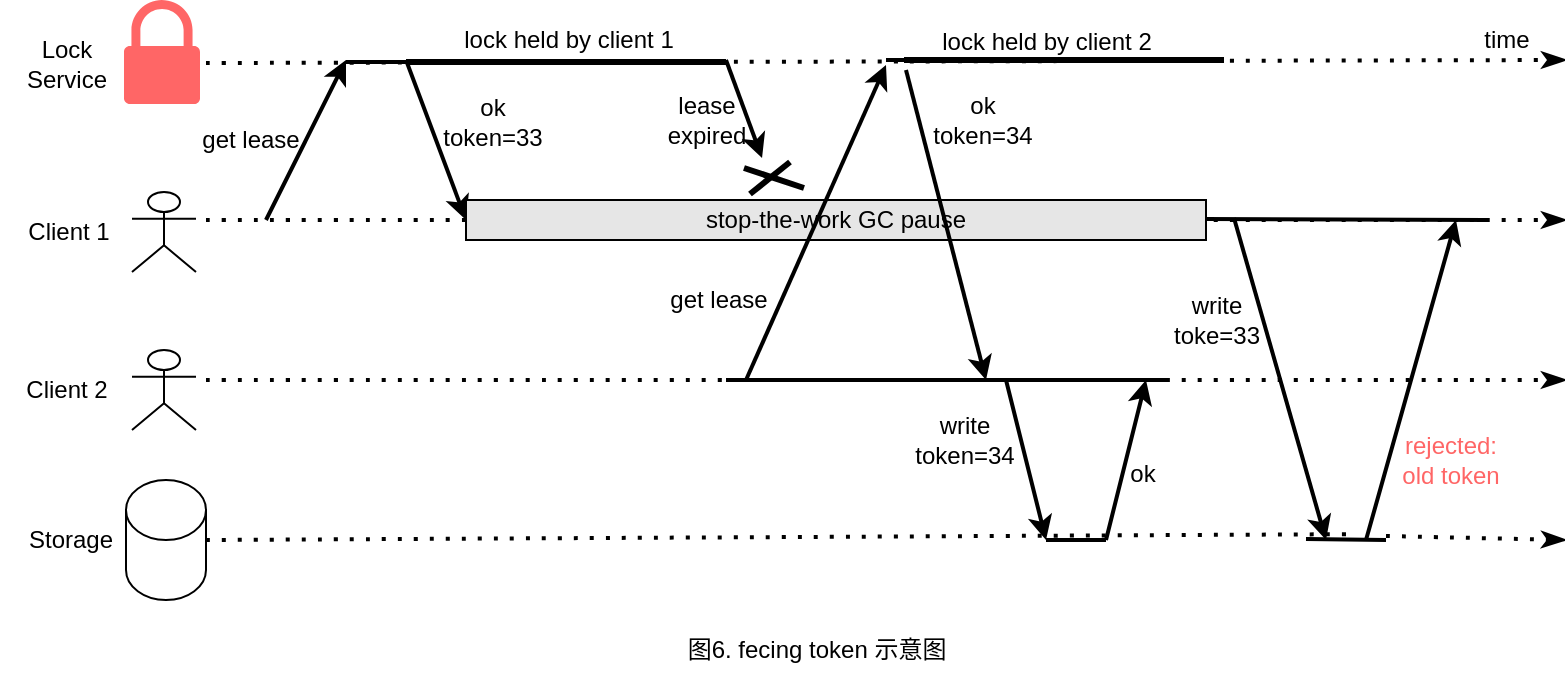 <mxfile version="20.3.0" type="device"><diagram id="o8_lsLgie8TS3_PSo5kY" name="第 1 页"><mxGraphModel dx="1426" dy="905" grid="1" gridSize="10" guides="1" tooltips="1" connect="1" arrows="1" fold="1" page="1" pageScale="1" pageWidth="827" pageHeight="1169" math="0" shadow="0"><root><mxCell id="0"/><mxCell id="1" parent="0"/><mxCell id="L7rlJZkWqznZlPNv6Xup-1" value="" style="endArrow=classicThin;dashed=1;html=1;dashPattern=1 3;strokeWidth=2;fontColor=#000000;curved=1;endFill=1;" parent="1" edge="1"><mxGeometry width="50" height="50" relative="1" as="geometry"><mxPoint x="120" y="321.5" as="sourcePoint"/><mxPoint x="800" y="320" as="targetPoint"/></mxGeometry></mxCell><mxCell id="L7rlJZkWqznZlPNv6Xup-2" value="" style="sketch=0;pointerEvents=1;shadow=0;dashed=0;html=1;strokeColor=none;labelPosition=center;verticalLabelPosition=bottom;verticalAlign=top;outlineConnect=0;align=center;shape=mxgraph.office.security.lock_protected;fillColor=#FF6666;fillStyle=auto;fontColor=#000000;" parent="1" vertex="1"><mxGeometry x="79" y="290" width="38" height="52" as="geometry"/></mxCell><mxCell id="L7rlJZkWqznZlPNv6Xup-3" value="Lock&lt;br&gt;Service" style="text;html=1;align=center;verticalAlign=middle;resizable=0;points=[];autosize=1;strokeColor=none;fillColor=none;fontColor=#000000;" parent="1" vertex="1"><mxGeometry x="20" y="302" width="60" height="40" as="geometry"/></mxCell><mxCell id="L7rlJZkWqznZlPNv6Xup-4" value="" style="endArrow=classicThin;dashed=1;html=1;dashPattern=1 3;strokeWidth=2;rounded=0;fontColor=#000000;curved=1;endFill=1;" parent="1" edge="1"><mxGeometry width="50" height="50" relative="1" as="geometry"><mxPoint x="120" y="400" as="sourcePoint"/><mxPoint x="800" y="400" as="targetPoint"/></mxGeometry></mxCell><mxCell id="L7rlJZkWqznZlPNv6Xup-5" value="" style="endArrow=classicThin;dashed=1;html=1;dashPattern=1 3;strokeWidth=2;rounded=0;fontColor=#000000;curved=1;endFill=1;" parent="1" edge="1"><mxGeometry width="50" height="50" relative="1" as="geometry"><mxPoint x="120" y="480" as="sourcePoint"/><mxPoint x="800" y="480" as="targetPoint"/></mxGeometry></mxCell><mxCell id="L7rlJZkWqznZlPNv6Xup-6" value="" style="endArrow=classicThin;dashed=1;html=1;dashPattern=1 3;strokeWidth=2;rounded=0;fontColor=#000000;curved=1;startArrow=none;endFill=1;" parent="1" edge="1"><mxGeometry width="50" height="50" relative="1" as="geometry"><mxPoint x="710" y="558" as="sourcePoint"/><mxPoint x="800" y="560" as="targetPoint"/></mxGeometry></mxCell><mxCell id="L7rlJZkWqznZlPNv6Xup-7" value="" style="shape=cylinder3;whiteSpace=wrap;html=1;boundedLbl=1;backgroundOutline=1;size=15;fillStyle=auto;strokeColor=#000000;fontColor=#000000;fillColor=#FFFFFF;" parent="1" vertex="1"><mxGeometry x="80" y="530" width="40" height="60" as="geometry"/></mxCell><mxCell id="L7rlJZkWqznZlPNv6Xup-8" value="Storage" style="text;html=1;align=center;verticalAlign=middle;resizable=0;points=[];autosize=1;strokeColor=none;fillColor=none;fontColor=#000000;" parent="1" vertex="1"><mxGeometry x="17" y="545" width="70" height="30" as="geometry"/></mxCell><mxCell id="L7rlJZkWqznZlPNv6Xup-9" value="" style="shape=umlActor;verticalLabelPosition=bottom;verticalAlign=top;html=1;outlineConnect=0;fillStyle=auto;strokeColor=#000000;fontColor=#000000;fillColor=#FFFFFF;" parent="1" vertex="1"><mxGeometry x="83" y="386" width="32" height="40" as="geometry"/></mxCell><mxCell id="L7rlJZkWqznZlPNv6Xup-10" value="" style="shape=umlActor;verticalLabelPosition=bottom;verticalAlign=top;html=1;outlineConnect=0;fillStyle=auto;strokeColor=#000000;fontColor=#000000;fillColor=#FFFFFF;" parent="1" vertex="1"><mxGeometry x="83" y="465" width="32" height="40" as="geometry"/></mxCell><mxCell id="L7rlJZkWqznZlPNv6Xup-11" value="Client 1" style="text;html=1;align=center;verticalAlign=middle;resizable=0;points=[];autosize=1;strokeColor=none;fillColor=none;fontColor=#000000;" parent="1" vertex="1"><mxGeometry x="21" y="391" width="60" height="30" as="geometry"/></mxCell><mxCell id="L7rlJZkWqznZlPNv6Xup-12" value="Client 2" style="text;html=1;align=center;verticalAlign=middle;resizable=0;points=[];autosize=1;strokeColor=none;fillColor=none;fontColor=#000000;" parent="1" vertex="1"><mxGeometry x="20" y="470" width="60" height="30" as="geometry"/></mxCell><mxCell id="L7rlJZkWqznZlPNv6Xup-13" value="" style="endArrow=classic;html=1;rounded=0;fontColor=#000000;curved=1;strokeWidth=2;" parent="1" edge="1"><mxGeometry width="50" height="50" relative="1" as="geometry"><mxPoint x="150" y="400" as="sourcePoint"/><mxPoint x="190" y="320" as="targetPoint"/></mxGeometry></mxCell><mxCell id="L7rlJZkWqznZlPNv6Xup-14" value="get lease" style="text;html=1;align=center;verticalAlign=middle;resizable=0;points=[];autosize=1;strokeColor=none;fillColor=none;fontColor=#000000;" parent="1" vertex="1"><mxGeometry x="107" y="345" width="70" height="30" as="geometry"/></mxCell><mxCell id="L7rlJZkWqznZlPNv6Xup-15" value="" style="endArrow=classic;html=1;rounded=0;fontColor=#000000;curved=1;strokeWidth=2;" parent="1" edge="1"><mxGeometry width="50" height="50" relative="1" as="geometry"><mxPoint x="220" y="320" as="sourcePoint"/><mxPoint x="250" y="400" as="targetPoint"/></mxGeometry></mxCell><mxCell id="L7rlJZkWqznZlPNv6Xup-16" value="ok&lt;br&gt;token=33" style="text;html=1;align=center;verticalAlign=middle;resizable=0;points=[];autosize=1;strokeColor=none;fillColor=none;fontColor=#000000;" parent="1" vertex="1"><mxGeometry x="228" y="331" width="70" height="40" as="geometry"/></mxCell><mxCell id="L7rlJZkWqznZlPNv6Xup-17" value="" style="endArrow=none;html=1;rounded=0;fontColor=#000000;curved=1;strokeWidth=3;" parent="1" edge="1"><mxGeometry width="50" height="50" relative="1" as="geometry"><mxPoint x="220" y="321" as="sourcePoint"/><mxPoint x="380" y="321" as="targetPoint"/></mxGeometry></mxCell><mxCell id="L7rlJZkWqznZlPNv6Xup-18" value="lock held by client 1" style="text;html=1;align=center;verticalAlign=middle;resizable=0;points=[];autosize=1;strokeColor=none;fillColor=none;fontColor=#000000;" parent="1" vertex="1"><mxGeometry x="236" y="295" width="130" height="30" as="geometry"/></mxCell><mxCell id="L7rlJZkWqznZlPNv6Xup-19" value="stop-the-work GC pause" style="rounded=0;whiteSpace=wrap;html=1;fillStyle=auto;strokeColor=#000000;fontColor=#000000;fillColor=#E6E6E6;" parent="1" vertex="1"><mxGeometry x="250" y="390" width="370" height="20" as="geometry"/></mxCell><mxCell id="L7rlJZkWqznZlPNv6Xup-20" value="" style="endArrow=none;html=1;rounded=0;strokeWidth=2;fontColor=#000000;curved=1;" parent="1" edge="1"><mxGeometry width="50" height="50" relative="1" as="geometry"><mxPoint x="190" y="321" as="sourcePoint"/><mxPoint x="220" y="321" as="targetPoint"/></mxGeometry></mxCell><mxCell id="L7rlJZkWqznZlPNv6Xup-21" value="" style="endArrow=classic;html=1;rounded=0;strokeWidth=2;fontColor=#000000;curved=1;entryX=0.967;entryY=0.975;entryDx=0;entryDy=0;entryPerimeter=0;" parent="1" target="L7rlJZkWqznZlPNv6Xup-22" edge="1"><mxGeometry width="50" height="50" relative="1" as="geometry"><mxPoint x="380" y="320" as="sourcePoint"/><mxPoint x="400" y="380" as="targetPoint"/></mxGeometry></mxCell><mxCell id="L7rlJZkWqznZlPNv6Xup-22" value="lease&lt;br&gt;expired" style="text;html=1;align=center;verticalAlign=middle;resizable=0;points=[];autosize=1;strokeColor=none;fillColor=none;fontColor=#000000;strokeWidth=2;" parent="1" vertex="1"><mxGeometry x="340" y="330" width="60" height="40" as="geometry"/></mxCell><mxCell id="L7rlJZkWqznZlPNv6Xup-23" value="" style="endArrow=none;html=1;rounded=0;strokeWidth=3;fontColor=#000000;curved=1;" parent="1" edge="1"><mxGeometry width="50" height="50" relative="1" as="geometry"><mxPoint x="392" y="387" as="sourcePoint"/><mxPoint x="412" y="371" as="targetPoint"/></mxGeometry></mxCell><mxCell id="L7rlJZkWqznZlPNv6Xup-24" value="" style="endArrow=none;html=1;rounded=0;strokeWidth=3;fontColor=#000000;curved=1;" parent="1" edge="1"><mxGeometry width="50" height="50" relative="1" as="geometry"><mxPoint x="389" y="374" as="sourcePoint"/><mxPoint x="419" y="384" as="targetPoint"/></mxGeometry></mxCell><mxCell id="L7rlJZkWqznZlPNv6Xup-25" value="" style="endArrow=classic;html=1;rounded=0;strokeWidth=2;fontColor=#000000;curved=1;" parent="1" edge="1"><mxGeometry width="50" height="50" relative="1" as="geometry"><mxPoint x="390" y="480" as="sourcePoint"/><mxPoint x="460" y="322.5" as="targetPoint"/></mxGeometry></mxCell><mxCell id="L7rlJZkWqznZlPNv6Xup-26" value="get lease" style="text;html=1;align=center;verticalAlign=middle;resizable=0;points=[];autosize=1;strokeColor=none;fillColor=none;fontColor=#000000;" parent="1" vertex="1"><mxGeometry x="341" y="425" width="70" height="30" as="geometry"/></mxCell><mxCell id="L7rlJZkWqznZlPNv6Xup-27" value="" style="endArrow=classic;html=1;rounded=0;strokeWidth=2;fontColor=#000000;curved=1;" parent="1" edge="1"><mxGeometry width="50" height="50" relative="1" as="geometry"><mxPoint x="470" y="325" as="sourcePoint"/><mxPoint x="510" y="480" as="targetPoint"/></mxGeometry></mxCell><mxCell id="L7rlJZkWqznZlPNv6Xup-28" value="ok&lt;br&gt;token=34" style="text;html=1;align=center;verticalAlign=middle;resizable=0;points=[];autosize=1;strokeColor=none;fillColor=none;fontColor=#000000;" parent="1" vertex="1"><mxGeometry x="473" y="330" width="70" height="40" as="geometry"/></mxCell><mxCell id="L7rlJZkWqznZlPNv6Xup-29" value="" style="endArrow=none;html=1;rounded=0;fontColor=#000000;curved=1;strokeWidth=3;" parent="1" edge="1"><mxGeometry width="50" height="50" relative="1" as="geometry"><mxPoint x="469" y="320" as="sourcePoint"/><mxPoint x="629" y="320" as="targetPoint"/></mxGeometry></mxCell><mxCell id="L7rlJZkWqznZlPNv6Xup-30" value="" style="endArrow=none;html=1;rounded=0;strokeWidth=2;fontColor=#000000;curved=1;" parent="1" edge="1"><mxGeometry width="50" height="50" relative="1" as="geometry"><mxPoint x="460" y="320" as="sourcePoint"/><mxPoint x="490" y="320" as="targetPoint"/></mxGeometry></mxCell><mxCell id="L7rlJZkWqznZlPNv6Xup-31" value="lock held by client 2" style="text;html=1;align=center;verticalAlign=middle;resizable=0;points=[];autosize=1;strokeColor=none;fillColor=none;fontColor=#000000;" parent="1" vertex="1"><mxGeometry x="475" y="296" width="130" height="30" as="geometry"/></mxCell><mxCell id="L7rlJZkWqznZlPNv6Xup-32" value="" style="endArrow=none;html=1;rounded=0;strokeWidth=2;fontColor=#000000;curved=1;" parent="1" edge="1"><mxGeometry width="50" height="50" relative="1" as="geometry"><mxPoint x="380" y="480" as="sourcePoint"/><mxPoint x="600" y="480" as="targetPoint"/></mxGeometry></mxCell><mxCell id="L7rlJZkWqznZlPNv6Xup-33" value="" style="endArrow=classic;html=1;rounded=0;strokeWidth=2;fontColor=#000000;curved=1;" parent="1" edge="1"><mxGeometry width="50" height="50" relative="1" as="geometry"><mxPoint x="520" y="480" as="sourcePoint"/><mxPoint x="540" y="560" as="targetPoint"/></mxGeometry></mxCell><mxCell id="L7rlJZkWqznZlPNv6Xup-34" value="" style="endArrow=none;html=1;rounded=0;strokeWidth=2;fontColor=#000000;curved=1;" parent="1" edge="1"><mxGeometry width="50" height="50" relative="1" as="geometry"><mxPoint x="540" y="560" as="sourcePoint"/><mxPoint x="570" y="560" as="targetPoint"/></mxGeometry></mxCell><mxCell id="L7rlJZkWqznZlPNv6Xup-35" value="" style="endArrow=classic;html=1;rounded=0;strokeWidth=2;fontColor=#000000;curved=1;" parent="1" edge="1"><mxGeometry width="50" height="50" relative="1" as="geometry"><mxPoint x="570" y="560" as="sourcePoint"/><mxPoint x="590" y="480" as="targetPoint"/></mxGeometry></mxCell><mxCell id="L7rlJZkWqznZlPNv6Xup-36" value="write&lt;br&gt;token=34" style="text;html=1;align=center;verticalAlign=middle;resizable=0;points=[];autosize=1;strokeColor=none;fillColor=none;fontColor=#000000;" parent="1" vertex="1"><mxGeometry x="464" y="490" width="70" height="40" as="geometry"/></mxCell><mxCell id="L7rlJZkWqznZlPNv6Xup-37" value="ok" style="text;html=1;align=center;verticalAlign=middle;resizable=0;points=[];autosize=1;strokeColor=none;fillColor=none;fontColor=#000000;" parent="1" vertex="1"><mxGeometry x="568" y="512" width="40" height="30" as="geometry"/></mxCell><mxCell id="L7rlJZkWqznZlPNv6Xup-38" value="" style="endArrow=none;html=1;rounded=0;strokeWidth=2;fontColor=#000000;curved=1;" parent="1" edge="1"><mxGeometry width="50" height="50" relative="1" as="geometry"><mxPoint x="620" y="399.5" as="sourcePoint"/><mxPoint x="760" y="400" as="targetPoint"/></mxGeometry></mxCell><mxCell id="L7rlJZkWqznZlPNv6Xup-39" value="" style="endArrow=classic;html=1;rounded=0;strokeWidth=2;fontColor=#000000;curved=1;" parent="1" edge="1"><mxGeometry width="50" height="50" relative="1" as="geometry"><mxPoint x="634" y="399" as="sourcePoint"/><mxPoint x="680" y="560" as="targetPoint"/></mxGeometry></mxCell><mxCell id="L7rlJZkWqznZlPNv6Xup-40" value="write&lt;br&gt;toke=33" style="text;html=1;align=center;verticalAlign=middle;resizable=0;points=[];autosize=1;strokeColor=none;fillColor=none;fontColor=#000000;" parent="1" vertex="1"><mxGeometry x="590" y="430" width="70" height="40" as="geometry"/></mxCell><mxCell id="L7rlJZkWqznZlPNv6Xup-42" value="" style="endArrow=none;dashed=1;html=1;dashPattern=1 3;strokeWidth=2;rounded=0;fontColor=#000000;curved=1;" parent="1" edge="1"><mxGeometry width="50" height="50" relative="1" as="geometry"><mxPoint x="120" y="560" as="sourcePoint"/><mxPoint x="690" y="557.102" as="targetPoint"/></mxGeometry></mxCell><mxCell id="L7rlJZkWqznZlPNv6Xup-43" value="time" style="text;html=1;align=center;verticalAlign=middle;resizable=0;points=[];autosize=1;strokeColor=none;fillColor=none;fontColor=#000000;" parent="1" vertex="1"><mxGeometry x="745" y="295" width="50" height="30" as="geometry"/></mxCell><mxCell id="L7rlJZkWqznZlPNv6Xup-44" value="图6. fecing token 示意图" style="text;html=1;align=center;verticalAlign=middle;resizable=0;points=[];autosize=1;strokeColor=none;fillColor=none;fontColor=#000000;" parent="1" vertex="1"><mxGeometry x="350" y="600" width="150" height="30" as="geometry"/></mxCell><mxCell id="dkxNnz06wFkxfqz5DaXH-1" value="" style="endArrow=classic;html=1;rounded=0;strokeWidth=2;fontColor=#000000;curved=1;" edge="1" parent="1"><mxGeometry width="50" height="50" relative="1" as="geometry"><mxPoint x="700" y="560" as="sourcePoint"/><mxPoint x="745" y="400" as="targetPoint"/></mxGeometry></mxCell><mxCell id="dkxNnz06wFkxfqz5DaXH-4" value="" style="endArrow=none;html=1;strokeWidth=2;fontColor=#000000;curved=1;" edge="1" parent="1"><mxGeometry width="50" height="50" relative="1" as="geometry"><mxPoint x="670" y="559.5" as="sourcePoint"/><mxPoint x="710" y="560" as="targetPoint"/></mxGeometry></mxCell><mxCell id="dkxNnz06wFkxfqz5DaXH-5" value="&lt;font color=&quot;#ff6666&quot;&gt;rejected:&lt;br&gt;old token&lt;/font&gt;" style="text;html=1;align=center;verticalAlign=middle;resizable=0;points=[];autosize=1;strokeColor=none;fillColor=none;fontColor=#000000;" vertex="1" parent="1"><mxGeometry x="707" y="500" width="70" height="40" as="geometry"/></mxCell></root></mxGraphModel></diagram></mxfile>